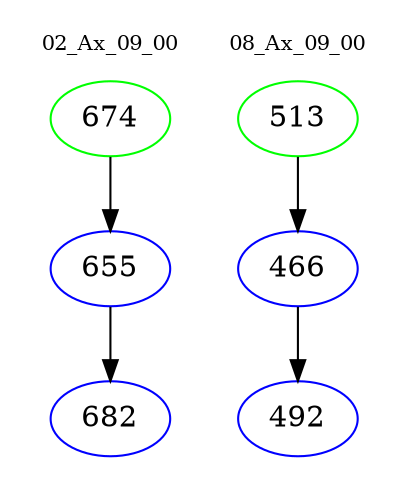 digraph{
subgraph cluster_0 {
color = white
label = "02_Ax_09_00";
fontsize=10;
T0_674 [label="674", color="green"]
T0_674 -> T0_655 [color="black"]
T0_655 [label="655", color="blue"]
T0_655 -> T0_682 [color="black"]
T0_682 [label="682", color="blue"]
}
subgraph cluster_1 {
color = white
label = "08_Ax_09_00";
fontsize=10;
T1_513 [label="513", color="green"]
T1_513 -> T1_466 [color="black"]
T1_466 [label="466", color="blue"]
T1_466 -> T1_492 [color="black"]
T1_492 [label="492", color="blue"]
}
}
